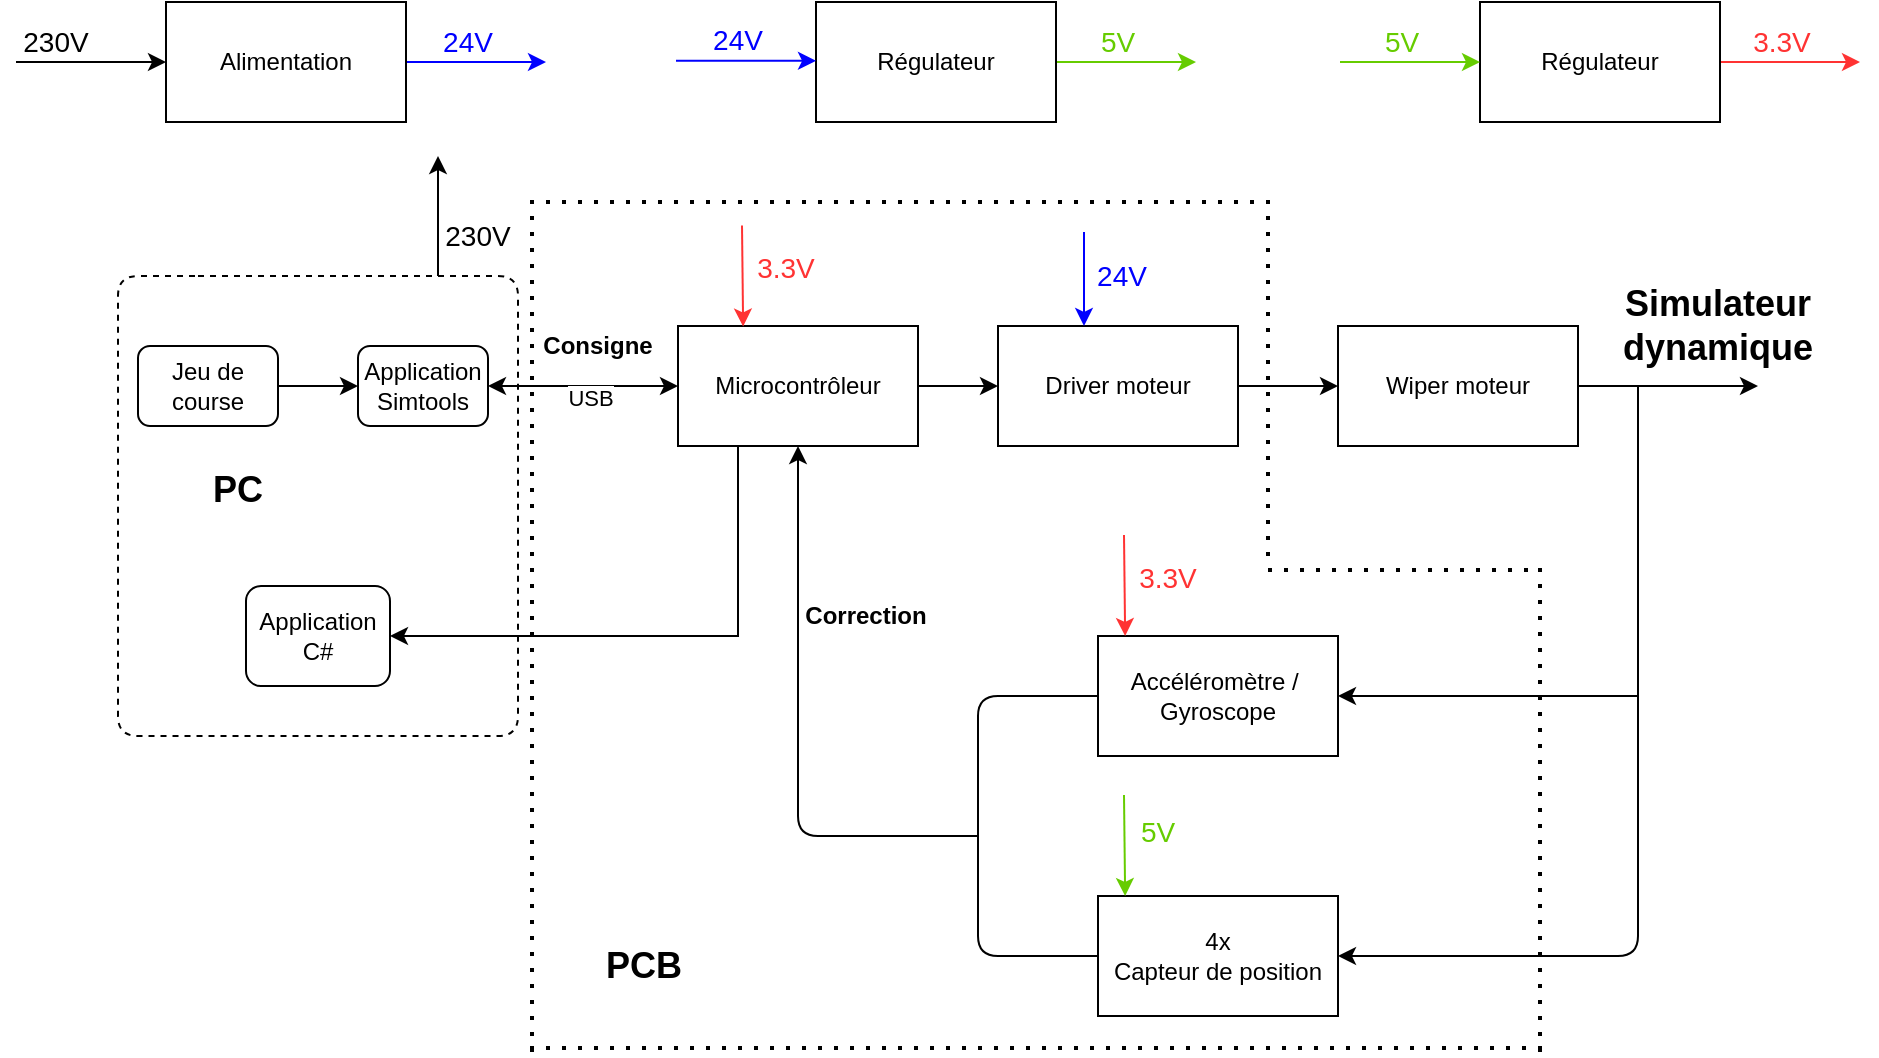 <mxfile version="24.7.7">
  <diagram id="prtHgNgQTEPvFCAcTncT" name="Page-1">
    <mxGraphModel dx="1826" dy="791" grid="0" gridSize="10" guides="1" tooltips="1" connect="1" arrows="1" fold="1" page="0" pageScale="1" pageWidth="827" pageHeight="1169" math="0" shadow="0">
      <root>
        <mxCell id="0" />
        <mxCell id="1" parent="0" />
        <mxCell id="rXpLtWVsN_6GIJB_M9iF-31" style="edgeStyle=orthogonalEdgeStyle;rounded=0;orthogonalLoop=1;jettySize=auto;html=1;entryX=0;entryY=0.5;entryDx=0;entryDy=0;" parent="1" source="rXpLtWVsN_6GIJB_M9iF-1" target="rXpLtWVsN_6GIJB_M9iF-2" edge="1">
          <mxGeometry relative="1" as="geometry" />
        </mxCell>
        <mxCell id="rXpLtWVsN_6GIJB_M9iF-1" value="Driver moteur" style="rounded=0;whiteSpace=wrap;html=1;" parent="1" vertex="1">
          <mxGeometry x="480" y="325" width="120" height="60" as="geometry" />
        </mxCell>
        <mxCell id="rXpLtWVsN_6GIJB_M9iF-49" style="edgeStyle=orthogonalEdgeStyle;rounded=0;orthogonalLoop=1;jettySize=auto;html=1;strokeColor=#000000;" parent="1" source="rXpLtWVsN_6GIJB_M9iF-2" edge="1">
          <mxGeometry relative="1" as="geometry">
            <mxPoint x="860" y="355" as="targetPoint" />
          </mxGeometry>
        </mxCell>
        <mxCell id="rXpLtWVsN_6GIJB_M9iF-2" value="Wiper moteur" style="rounded=0;whiteSpace=wrap;html=1;" parent="1" vertex="1">
          <mxGeometry x="650" y="325" width="120" height="60" as="geometry" />
        </mxCell>
        <mxCell id="rXpLtWVsN_6GIJB_M9iF-54" style="edgeStyle=orthogonalEdgeStyle;rounded=0;orthogonalLoop=1;jettySize=auto;html=1;strokeColor=#0000FF;" parent="1" source="rXpLtWVsN_6GIJB_M9iF-5" edge="1">
          <mxGeometry relative="1" as="geometry">
            <mxPoint x="254" y="193" as="targetPoint" />
          </mxGeometry>
        </mxCell>
        <mxCell id="rXpLtWVsN_6GIJB_M9iF-5" value="Alimentation" style="rounded=0;whiteSpace=wrap;html=1;" parent="1" vertex="1">
          <mxGeometry x="64" y="163" width="120" height="60" as="geometry" />
        </mxCell>
        <mxCell id="rXpLtWVsN_6GIJB_M9iF-26" style="edgeStyle=orthogonalEdgeStyle;rounded=0;orthogonalLoop=1;jettySize=auto;html=1;entryX=0;entryY=0.5;entryDx=0;entryDy=0;" parent="1" source="rXpLtWVsN_6GIJB_M9iF-10" target="rXpLtWVsN_6GIJB_M9iF-1" edge="1">
          <mxGeometry relative="1" as="geometry" />
        </mxCell>
        <mxCell id="rXpLtWVsN_6GIJB_M9iF-10" value="Microcontrôleur" style="rounded=0;whiteSpace=wrap;html=1;" parent="1" vertex="1">
          <mxGeometry x="320" y="325" width="120" height="60" as="geometry" />
        </mxCell>
        <mxCell id="rXpLtWVsN_6GIJB_M9iF-11" value="4x&lt;div&gt;Capteur de position&lt;/div&gt;" style="rounded=0;whiteSpace=wrap;html=1;" parent="1" vertex="1">
          <mxGeometry x="530" y="610" width="120" height="60" as="geometry" />
        </mxCell>
        <mxCell id="rXpLtWVsN_6GIJB_M9iF-12" value="Accéléromètre /&amp;nbsp;&lt;div&gt;Gyroscope&lt;/div&gt;" style="rounded=0;whiteSpace=wrap;html=1;" parent="1" vertex="1">
          <mxGeometry x="530" y="480" width="120" height="60" as="geometry" />
        </mxCell>
        <mxCell id="rXpLtWVsN_6GIJB_M9iF-15" value="" style="endArrow=none;dashed=1;html=1;" parent="1" edge="1">
          <mxGeometry width="50" height="50" relative="1" as="geometry">
            <mxPoint x="80" y="300" as="sourcePoint" />
            <mxPoint x="80" y="300" as="targetPoint" />
            <Array as="points">
              <mxPoint x="240" y="300" />
              <mxPoint x="240" y="530" />
              <mxPoint x="40" y="530" />
              <mxPoint x="40" y="300" />
            </Array>
          </mxGeometry>
        </mxCell>
        <mxCell id="rXpLtWVsN_6GIJB_M9iF-16" value="Application Simtools" style="rounded=1;whiteSpace=wrap;html=1;" parent="1" vertex="1">
          <mxGeometry x="160" y="335" width="65" height="40" as="geometry" />
        </mxCell>
        <mxCell id="rXpLtWVsN_6GIJB_M9iF-24" style="edgeStyle=orthogonalEdgeStyle;rounded=0;orthogonalLoop=1;jettySize=auto;html=1;entryX=0;entryY=0.5;entryDx=0;entryDy=0;" parent="1" source="rXpLtWVsN_6GIJB_M9iF-17" target="rXpLtWVsN_6GIJB_M9iF-16" edge="1">
          <mxGeometry relative="1" as="geometry" />
        </mxCell>
        <mxCell id="rXpLtWVsN_6GIJB_M9iF-17" value="Jeu de course" style="rounded=1;whiteSpace=wrap;html=1;" parent="1" vertex="1">
          <mxGeometry x="50" y="335" width="70" height="40" as="geometry" />
        </mxCell>
        <mxCell id="rXpLtWVsN_6GIJB_M9iF-18" value="Application C#" style="rounded=1;whiteSpace=wrap;html=1;" parent="1" vertex="1">
          <mxGeometry x="104" y="455" width="72" height="50" as="geometry" />
        </mxCell>
        <mxCell id="rXpLtWVsN_6GIJB_M9iF-20" value="&lt;font style=&quot;font-size: 18px&quot;&gt;&lt;b&gt;PC&lt;/b&gt;&lt;/font&gt;" style="text;html=1;strokeColor=none;fillColor=none;align=center;verticalAlign=middle;whiteSpace=wrap;rounded=0;" parent="1" vertex="1">
          <mxGeometry x="80" y="397" width="40" height="20" as="geometry" />
        </mxCell>
        <mxCell id="rXpLtWVsN_6GIJB_M9iF-38" value="&lt;font style=&quot;font-size: 18px&quot;&gt;&lt;b&gt;Simulateur dynamique&lt;/b&gt;&lt;/font&gt;" style="text;html=1;strokeColor=none;fillColor=none;align=center;verticalAlign=middle;whiteSpace=wrap;rounded=0;" parent="1" vertex="1">
          <mxGeometry x="820" y="315" width="40" height="20" as="geometry" />
        </mxCell>
        <mxCell id="rXpLtWVsN_6GIJB_M9iF-39" value="" style="endArrow=classic;html=1;entryX=1;entryY=0.5;entryDx=0;entryDy=0;" parent="1" target="rXpLtWVsN_6GIJB_M9iF-11" edge="1">
          <mxGeometry width="50" height="50" relative="1" as="geometry">
            <mxPoint x="800" y="355" as="sourcePoint" />
            <mxPoint x="710" y="750" as="targetPoint" />
            <Array as="points">
              <mxPoint x="800" y="640" />
              <mxPoint x="710" y="640" />
            </Array>
          </mxGeometry>
        </mxCell>
        <mxCell id="rXpLtWVsN_6GIJB_M9iF-41" value="" style="endArrow=classic;html=1;entryX=1;entryY=0.5;entryDx=0;entryDy=0;" parent="1" target="rXpLtWVsN_6GIJB_M9iF-12" edge="1">
          <mxGeometry width="50" height="50" relative="1" as="geometry">
            <mxPoint x="800" y="510" as="sourcePoint" />
            <mxPoint x="790" y="500" as="targetPoint" />
          </mxGeometry>
        </mxCell>
        <mxCell id="rXpLtWVsN_6GIJB_M9iF-42" value="" style="endArrow=classic;html=1;entryX=0.5;entryY=1;entryDx=0;entryDy=0;" parent="1" target="rXpLtWVsN_6GIJB_M9iF-10" edge="1">
          <mxGeometry width="50" height="50" relative="1" as="geometry">
            <mxPoint x="470" y="580" as="sourcePoint" />
            <mxPoint x="280" y="360" as="targetPoint" />
            <Array as="points">
              <mxPoint x="380" y="580" />
            </Array>
          </mxGeometry>
        </mxCell>
        <mxCell id="rXpLtWVsN_6GIJB_M9iF-43" value="" style="endArrow=none;html=1;entryX=0;entryY=0.5;entryDx=0;entryDy=0;" parent="1" target="rXpLtWVsN_6GIJB_M9iF-12" edge="1">
          <mxGeometry width="50" height="50" relative="1" as="geometry">
            <mxPoint x="470" y="550" as="sourcePoint" />
            <mxPoint x="500" y="480" as="targetPoint" />
            <Array as="points">
              <mxPoint x="470" y="510" />
            </Array>
          </mxGeometry>
        </mxCell>
        <mxCell id="rXpLtWVsN_6GIJB_M9iF-44" value="" style="endArrow=none;html=1;entryX=0;entryY=0.5;entryDx=0;entryDy=0;" parent="1" target="rXpLtWVsN_6GIJB_M9iF-11" edge="1">
          <mxGeometry width="50" height="50" relative="1" as="geometry">
            <mxPoint x="470" y="550" as="sourcePoint" />
            <mxPoint x="490" y="590" as="targetPoint" />
            <Array as="points">
              <mxPoint x="470" y="640" />
            </Array>
          </mxGeometry>
        </mxCell>
        <mxCell id="rXpLtWVsN_6GIJB_M9iF-53" value="" style="endArrow=classic;html=1;strokeColor=#0000FF;" parent="1" edge="1">
          <mxGeometry width="50" height="50" relative="1" as="geometry">
            <mxPoint x="523" y="278" as="sourcePoint" />
            <mxPoint x="523" y="325" as="targetPoint" />
          </mxGeometry>
        </mxCell>
        <mxCell id="rXpLtWVsN_6GIJB_M9iF-55" value="" style="endArrow=classic;html=1;strokeColor=#000000;" parent="1" edge="1">
          <mxGeometry width="50" height="50" relative="1" as="geometry">
            <mxPoint x="200" y="300" as="sourcePoint" />
            <mxPoint x="200" y="240" as="targetPoint" />
          </mxGeometry>
        </mxCell>
        <mxCell id="rXpLtWVsN_6GIJB_M9iF-56" value="&lt;font style=&quot;font-size: 14px&quot;&gt;230V&lt;/font&gt;" style="text;html=1;strokeColor=none;fillColor=none;align=center;verticalAlign=middle;whiteSpace=wrap;rounded=0;" parent="1" vertex="1">
          <mxGeometry x="200" y="270" width="40" height="20" as="geometry" />
        </mxCell>
        <mxCell id="rXpLtWVsN_6GIJB_M9iF-58" value="&lt;font style=&quot;font-size: 14px&quot; color=&quot;#0000ff&quot;&gt;24V&lt;/font&gt;" style="text;html=1;strokeColor=none;fillColor=none;align=center;verticalAlign=middle;whiteSpace=wrap;rounded=0;" parent="1" vertex="1">
          <mxGeometry x="195" y="173" width="40" height="20" as="geometry" />
        </mxCell>
        <mxCell id="rXpLtWVsN_6GIJB_M9iF-59" value="&lt;font style=&quot;font-size: 14px&quot; color=&quot;#0000ff&quot;&gt;24V&lt;/font&gt;" style="text;html=1;strokeColor=none;fillColor=none;align=center;verticalAlign=middle;whiteSpace=wrap;rounded=0;" parent="1" vertex="1">
          <mxGeometry x="522" y="290" width="40" height="20" as="geometry" />
        </mxCell>
        <mxCell id="rXpLtWVsN_6GIJB_M9iF-69" value="&lt;b&gt;Consigne&lt;/b&gt;" style="text;html=1;strokeColor=none;fillColor=none;align=center;verticalAlign=middle;whiteSpace=wrap;rounded=0;" parent="1" vertex="1">
          <mxGeometry x="260" y="325" width="40" height="20" as="geometry" />
        </mxCell>
        <mxCell id="rXpLtWVsN_6GIJB_M9iF-73" value="&lt;b&gt;Correction&lt;/b&gt;" style="text;html=1;strokeColor=none;fillColor=none;align=center;verticalAlign=middle;whiteSpace=wrap;rounded=0;" parent="1" vertex="1">
          <mxGeometry x="394" y="460" width="40" height="20" as="geometry" />
        </mxCell>
        <mxCell id="rXpLtWVsN_6GIJB_M9iF-74" value="" style="endArrow=classic;html=1;strokeColor=#000000;entryX=0;entryY=0.5;entryDx=0;entryDy=0;" parent="1" target="rXpLtWVsN_6GIJB_M9iF-5" edge="1">
          <mxGeometry width="50" height="50" relative="1" as="geometry">
            <mxPoint x="-11" y="193" as="sourcePoint" />
            <mxPoint x="-31" y="183" as="targetPoint" />
          </mxGeometry>
        </mxCell>
        <mxCell id="rXpLtWVsN_6GIJB_M9iF-75" value="&lt;font style=&quot;font-size: 14px&quot;&gt;230V&lt;/font&gt;" style="text;html=1;strokeColor=none;fillColor=none;align=center;verticalAlign=middle;whiteSpace=wrap;rounded=0;" parent="1" vertex="1">
          <mxGeometry x="-11" y="173" width="40" height="20" as="geometry" />
        </mxCell>
        <mxCell id="8I9ah2Sm8KUundeO7SXA-4" value="" style="endArrow=classic;startArrow=classic;html=1;exitX=1;exitY=0.5;exitDx=0;exitDy=0;entryX=0;entryY=0.5;entryDx=0;entryDy=0;" parent="1" source="rXpLtWVsN_6GIJB_M9iF-16" target="rXpLtWVsN_6GIJB_M9iF-10" edge="1">
          <mxGeometry width="50" height="50" relative="1" as="geometry">
            <mxPoint x="237.5" y="493" as="sourcePoint" />
            <mxPoint x="312" y="351" as="targetPoint" />
            <Array as="points">
              <mxPoint x="288" y="355" />
            </Array>
          </mxGeometry>
        </mxCell>
        <mxCell id="8I9ah2Sm8KUundeO7SXA-5" value="USB" style="edgeLabel;html=1;align=center;verticalAlign=middle;resizable=0;points=[];" parent="8I9ah2Sm8KUundeO7SXA-4" vertex="1" connectable="0">
          <mxGeometry x="-0.167" y="30" relative="1" as="geometry">
            <mxPoint x="11" y="36" as="offset" />
          </mxGeometry>
        </mxCell>
        <mxCell id="g3Ii0WFSwjyPgJQy0aNP-5" value="" style="endArrow=none;dashed=1;html=1;dashPattern=1 3;strokeWidth=2;rounded=0;" parent="1" edge="1">
          <mxGeometry width="50" height="50" relative="1" as="geometry">
            <mxPoint x="247" y="688" as="sourcePoint" />
            <mxPoint x="247" y="259" as="targetPoint" />
          </mxGeometry>
        </mxCell>
        <mxCell id="g3Ii0WFSwjyPgJQy0aNP-6" value="" style="endArrow=none;dashed=1;html=1;dashPattern=1 3;strokeWidth=2;rounded=0;" parent="1" edge="1">
          <mxGeometry width="50" height="50" relative="1" as="geometry">
            <mxPoint x="246" y="686" as="sourcePoint" />
            <mxPoint x="754.5" y="686" as="targetPoint" />
          </mxGeometry>
        </mxCell>
        <mxCell id="g3Ii0WFSwjyPgJQy0aNP-8" value="" style="endArrow=none;dashed=1;html=1;dashPattern=1 3;strokeWidth=2;rounded=0;" parent="1" edge="1">
          <mxGeometry width="50" height="50" relative="1" as="geometry">
            <mxPoint x="246" y="263" as="sourcePoint" />
            <mxPoint x="617" y="263" as="targetPoint" />
          </mxGeometry>
        </mxCell>
        <mxCell id="g3Ii0WFSwjyPgJQy0aNP-9" value="" style="endArrow=none;dashed=1;html=1;dashPattern=1 3;strokeWidth=2;rounded=0;" parent="1" edge="1">
          <mxGeometry width="50" height="50" relative="1" as="geometry">
            <mxPoint x="615" y="440" as="sourcePoint" />
            <mxPoint x="615" y="257" as="targetPoint" />
          </mxGeometry>
        </mxCell>
        <mxCell id="g3Ii0WFSwjyPgJQy0aNP-10" value="" style="endArrow=none;dashed=1;html=1;dashPattern=1 3;strokeWidth=2;rounded=0;" parent="1" edge="1">
          <mxGeometry width="50" height="50" relative="1" as="geometry">
            <mxPoint x="751" y="688" as="sourcePoint" />
            <mxPoint x="751" y="440" as="targetPoint" />
          </mxGeometry>
        </mxCell>
        <mxCell id="g3Ii0WFSwjyPgJQy0aNP-11" value="" style="endArrow=none;dashed=1;html=1;dashPattern=1 3;strokeWidth=2;rounded=0;" parent="1" edge="1">
          <mxGeometry width="50" height="50" relative="1" as="geometry">
            <mxPoint x="615" y="447" as="sourcePoint" />
            <mxPoint x="752" y="447" as="targetPoint" />
          </mxGeometry>
        </mxCell>
        <mxCell id="g3Ii0WFSwjyPgJQy0aNP-12" value="&lt;font style=&quot;font-size: 18px&quot;&gt;&lt;b&gt;PCB&lt;/b&gt;&lt;/font&gt;" style="text;html=1;strokeColor=none;fillColor=none;align=center;verticalAlign=middle;whiteSpace=wrap;rounded=0;" parent="1" vertex="1">
          <mxGeometry x="282.5" y="635" width="40" height="20" as="geometry" />
        </mxCell>
        <mxCell id="Rbv8-sJsRKwQc9ISjwt7-1" value="" style="endArrow=classic;html=1;rounded=0;exitX=0.25;exitY=1;exitDx=0;exitDy=0;entryX=1;entryY=0.5;entryDx=0;entryDy=0;" parent="1" source="rXpLtWVsN_6GIJB_M9iF-10" target="rXpLtWVsN_6GIJB_M9iF-18" edge="1">
          <mxGeometry width="50" height="50" relative="1" as="geometry">
            <mxPoint x="438" y="510" as="sourcePoint" />
            <mxPoint x="320" y="550" as="targetPoint" />
            <Array as="points">
              <mxPoint x="350" y="480" />
            </Array>
          </mxGeometry>
        </mxCell>
        <mxCell id="Rbv8-sJsRKwQc9ISjwt7-2" style="edgeStyle=orthogonalEdgeStyle;rounded=0;orthogonalLoop=1;jettySize=auto;html=1;strokeColor=#66CC00;" parent="1" source="Rbv8-sJsRKwQc9ISjwt7-3" edge="1">
          <mxGeometry relative="1" as="geometry">
            <mxPoint x="579" y="193" as="targetPoint" />
          </mxGeometry>
        </mxCell>
        <mxCell id="Rbv8-sJsRKwQc9ISjwt7-3" value="Régulateur" style="rounded=0;whiteSpace=wrap;html=1;" parent="1" vertex="1">
          <mxGeometry x="389" y="163" width="120" height="60" as="geometry" />
        </mxCell>
        <mxCell id="Rbv8-sJsRKwQc9ISjwt7-4" value="&lt;span style=&quot;font-size: 14px;&quot;&gt;&lt;font color=&quot;#66cc00&quot;&gt;5V&lt;/font&gt;&lt;/span&gt;" style="text;html=1;strokeColor=none;fillColor=none;align=center;verticalAlign=middle;whiteSpace=wrap;rounded=0;" parent="1" vertex="1">
          <mxGeometry x="520" y="173" width="40" height="20" as="geometry" />
        </mxCell>
        <mxCell id="Rbv8-sJsRKwQc9ISjwt7-7" style="edgeStyle=orthogonalEdgeStyle;rounded=0;orthogonalLoop=1;jettySize=auto;html=1;strokeColor=#0000FF;" parent="1" edge="1">
          <mxGeometry relative="1" as="geometry">
            <mxPoint x="389" y="192.43" as="targetPoint" />
            <mxPoint x="319" y="192.43" as="sourcePoint" />
          </mxGeometry>
        </mxCell>
        <mxCell id="Rbv8-sJsRKwQc9ISjwt7-8" value="&lt;font style=&quot;font-size: 14px&quot; color=&quot;#0000ff&quot;&gt;24V&lt;/font&gt;" style="text;html=1;strokeColor=none;fillColor=none;align=center;verticalAlign=middle;whiteSpace=wrap;rounded=0;" parent="1" vertex="1">
          <mxGeometry x="330" y="172.43" width="40" height="20" as="geometry" />
        </mxCell>
        <mxCell id="Rbv8-sJsRKwQc9ISjwt7-14" style="edgeStyle=orthogonalEdgeStyle;rounded=0;orthogonalLoop=1;jettySize=auto;html=1;strokeColor=#FF3333;" parent="1" source="Rbv8-sJsRKwQc9ISjwt7-15" edge="1">
          <mxGeometry relative="1" as="geometry">
            <mxPoint x="911" y="193" as="targetPoint" />
          </mxGeometry>
        </mxCell>
        <mxCell id="Rbv8-sJsRKwQc9ISjwt7-15" value="Régulateur" style="rounded=0;whiteSpace=wrap;html=1;" parent="1" vertex="1">
          <mxGeometry x="721" y="163" width="120" height="60" as="geometry" />
        </mxCell>
        <mxCell id="Rbv8-sJsRKwQc9ISjwt7-16" value="&lt;span style=&quot;font-size: 14px;&quot;&gt;&lt;font color=&quot;#ff3333&quot;&gt;3.3V&lt;/font&gt;&lt;/span&gt;" style="text;html=1;strokeColor=none;fillColor=none;align=center;verticalAlign=middle;whiteSpace=wrap;rounded=0;" parent="1" vertex="1">
          <mxGeometry x="852" y="173" width="40" height="20" as="geometry" />
        </mxCell>
        <mxCell id="Rbv8-sJsRKwQc9ISjwt7-20" style="edgeStyle=orthogonalEdgeStyle;rounded=0;orthogonalLoop=1;jettySize=auto;html=1;strokeColor=#66CC00;" parent="1" edge="1">
          <mxGeometry relative="1" as="geometry">
            <mxPoint x="721" y="193" as="targetPoint" />
            <mxPoint x="651" y="193" as="sourcePoint" />
          </mxGeometry>
        </mxCell>
        <mxCell id="Rbv8-sJsRKwQc9ISjwt7-21" value="&lt;span style=&quot;font-size: 14px;&quot;&gt;&lt;font color=&quot;#66cc00&quot;&gt;5V&lt;/font&gt;&lt;/span&gt;" style="text;html=1;strokeColor=none;fillColor=none;align=center;verticalAlign=middle;whiteSpace=wrap;rounded=0;" parent="1" vertex="1">
          <mxGeometry x="662" y="173" width="40" height="20" as="geometry" />
        </mxCell>
        <mxCell id="Rbv8-sJsRKwQc9ISjwt7-25" value="&lt;span style=&quot;font-size: 14px;&quot;&gt;&lt;font color=&quot;#ff3333&quot;&gt;3.3V&lt;/font&gt;&lt;/span&gt;" style="text;html=1;strokeColor=none;fillColor=none;align=center;verticalAlign=middle;whiteSpace=wrap;rounded=0;" parent="1" vertex="1">
          <mxGeometry x="354" y="286" width="40" height="20" as="geometry" />
        </mxCell>
        <mxCell id="Rbv8-sJsRKwQc9ISjwt7-26" value="" style="endArrow=classic;html=1;strokeColor=#FF3333;entryX=0.5;entryY=1;entryDx=0;entryDy=0;" parent="1" edge="1">
          <mxGeometry width="50" height="50" relative="1" as="geometry">
            <mxPoint x="352.0" y="274.75" as="sourcePoint" />
            <mxPoint x="352.57" y="325.25" as="targetPoint" />
          </mxGeometry>
        </mxCell>
        <mxCell id="Rbv8-sJsRKwQc9ISjwt7-27" value="" style="endArrow=classic;html=1;strokeColor=#66CC00;entryX=0.5;entryY=1;entryDx=0;entryDy=0;" parent="1" edge="1">
          <mxGeometry width="50" height="50" relative="1" as="geometry">
            <mxPoint x="543" y="559.5" as="sourcePoint" />
            <mxPoint x="543.57" y="610" as="targetPoint" />
          </mxGeometry>
        </mxCell>
        <mxCell id="Rbv8-sJsRKwQc9ISjwt7-28" value="&lt;span style=&quot;font-size: 14px;&quot;&gt;&lt;font color=&quot;#66cc00&quot;&gt;5V&lt;/font&gt;&lt;/span&gt;" style="text;html=1;strokeColor=none;fillColor=none;align=center;verticalAlign=middle;whiteSpace=wrap;rounded=0;" parent="1" vertex="1">
          <mxGeometry x="540" y="568" width="40" height="20" as="geometry" />
        </mxCell>
        <mxCell id="Rbv8-sJsRKwQc9ISjwt7-29" value="&lt;span style=&quot;font-size: 14px;&quot;&gt;&lt;font color=&quot;#ff3333&quot;&gt;3.3V&lt;/font&gt;&lt;/span&gt;" style="text;html=1;strokeColor=none;fillColor=none;align=center;verticalAlign=middle;whiteSpace=wrap;rounded=0;" parent="1" vertex="1">
          <mxGeometry x="545" y="440.75" width="40" height="20" as="geometry" />
        </mxCell>
        <mxCell id="Rbv8-sJsRKwQc9ISjwt7-30" value="" style="endArrow=classic;html=1;strokeColor=#FF3333;entryX=0.5;entryY=1;entryDx=0;entryDy=0;" parent="1" edge="1">
          <mxGeometry width="50" height="50" relative="1" as="geometry">
            <mxPoint x="543" y="429.5" as="sourcePoint" />
            <mxPoint x="543.57" y="480" as="targetPoint" />
          </mxGeometry>
        </mxCell>
      </root>
    </mxGraphModel>
  </diagram>
</mxfile>
